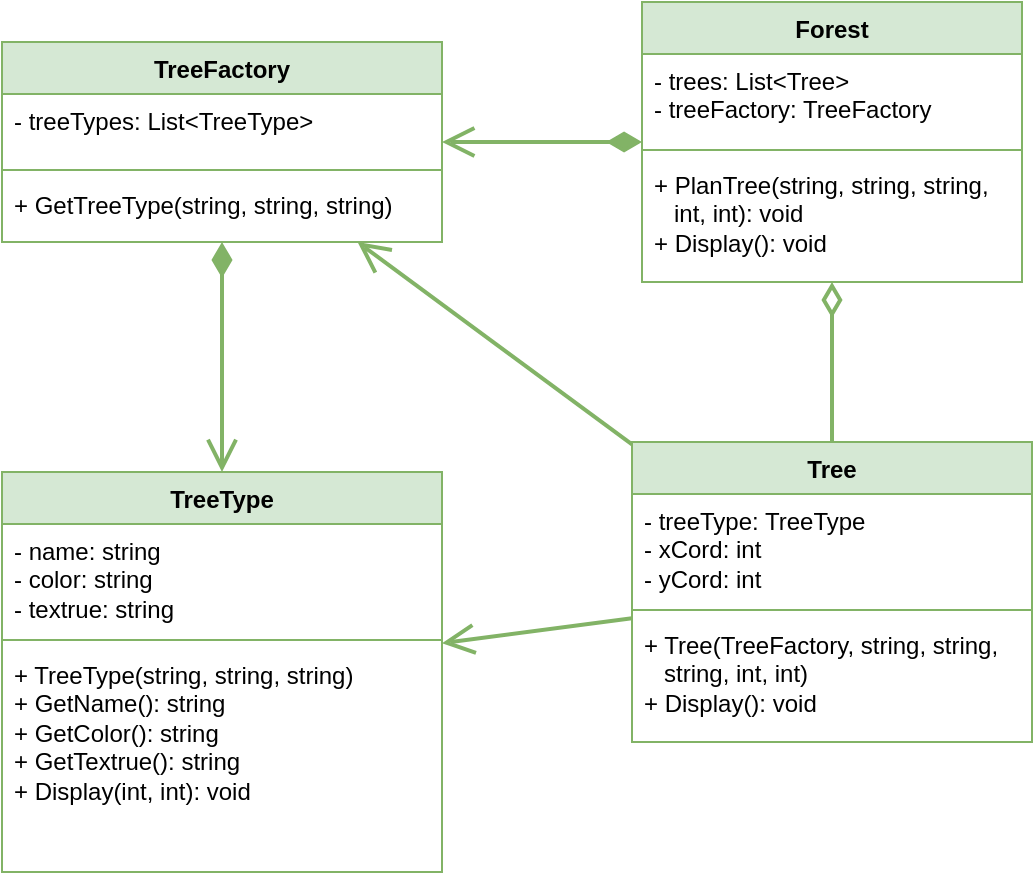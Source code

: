 <mxfile version="26.0.6">
  <diagram name="1 oldal" id="y8wP4en6W_S5uhmjR0Ii">
    <mxGraphModel dx="1551" dy="384" grid="1" gridSize="10" guides="1" tooltips="1" connect="1" arrows="1" fold="1" page="1" pageScale="1" pageWidth="827" pageHeight="1169" math="0" shadow="0">
      <root>
        <mxCell id="0" />
        <mxCell id="1" parent="0" />
        <mxCell id="sLAYlWNsPWW_obLXXQbx-9" style="rounded=0;orthogonalLoop=1;jettySize=auto;html=1;endArrow=open;endFill=0;fillColor=#d5e8d4;strokeColor=#82b366;strokeWidth=2;endSize=12;targetPerimeterSpacing=0;edgeStyle=orthogonalEdgeStyle;flowAnimation=0;shadow=0;startArrow=diamondThin;startFill=1;startSize=12;" edge="1" parent="1" source="sLAYlWNsPWW_obLXXQbx-1" target="sLAYlWNsPWW_obLXXQbx-5">
          <mxGeometry relative="1" as="geometry" />
        </mxCell>
        <mxCell id="sLAYlWNsPWW_obLXXQbx-1" value="Forest" style="swimlane;fontStyle=1;align=center;verticalAlign=top;childLayout=stackLayout;horizontal=1;startSize=26;horizontalStack=0;resizeParent=1;resizeParentMax=0;resizeLast=0;collapsible=1;marginBottom=0;whiteSpace=wrap;html=1;fillColor=#d5e8d4;strokeColor=#82b366;" vertex="1" parent="1">
          <mxGeometry x="200" y="170" width="190" height="140" as="geometry" />
        </mxCell>
        <mxCell id="sLAYlWNsPWW_obLXXQbx-2" value="- trees: List&amp;lt;Tree&amp;gt;&lt;div&gt;- treeFactory: TreeFactory&lt;br&gt;&lt;div&gt;&lt;br&gt;&lt;/div&gt;&lt;/div&gt;" style="text;strokeColor=none;fillColor=none;align=left;verticalAlign=top;spacingLeft=4;spacingRight=4;overflow=hidden;rotatable=0;points=[[0,0.5],[1,0.5]];portConstraint=eastwest;whiteSpace=wrap;html=1;" vertex="1" parent="sLAYlWNsPWW_obLXXQbx-1">
          <mxGeometry y="26" width="190" height="44" as="geometry" />
        </mxCell>
        <mxCell id="sLAYlWNsPWW_obLXXQbx-3" value="" style="line;strokeWidth=1;fillColor=none;align=left;verticalAlign=middle;spacingTop=-1;spacingLeft=3;spacingRight=3;rotatable=0;labelPosition=right;points=[];portConstraint=eastwest;strokeColor=inherit;" vertex="1" parent="sLAYlWNsPWW_obLXXQbx-1">
          <mxGeometry y="70" width="190" height="8" as="geometry" />
        </mxCell>
        <mxCell id="sLAYlWNsPWW_obLXXQbx-4" value="+ PlanTree(string, string, string,&amp;nbsp; &amp;nbsp; &amp;nbsp; &amp;nbsp;int, int): void&lt;div&gt;+ Display(): void&lt;/div&gt;" style="text;strokeColor=none;fillColor=none;align=left;verticalAlign=top;spacingLeft=4;spacingRight=4;overflow=hidden;rotatable=0;points=[[0,0.5],[1,0.5]];portConstraint=eastwest;whiteSpace=wrap;html=1;" vertex="1" parent="sLAYlWNsPWW_obLXXQbx-1">
          <mxGeometry y="78" width="190" height="62" as="geometry" />
        </mxCell>
        <mxCell id="sLAYlWNsPWW_obLXXQbx-5" value="TreeFactory" style="swimlane;fontStyle=1;align=center;verticalAlign=top;childLayout=stackLayout;horizontal=1;startSize=26;horizontalStack=0;resizeParent=1;resizeParentMax=0;resizeLast=0;collapsible=1;marginBottom=0;whiteSpace=wrap;html=1;fillColor=#d5e8d4;strokeColor=#82b366;" vertex="1" parent="1">
          <mxGeometry x="-120" y="190" width="220" height="100" as="geometry" />
        </mxCell>
        <mxCell id="sLAYlWNsPWW_obLXXQbx-6" value="&lt;div&gt;&lt;div&gt;- treeTypes: List&amp;lt;TreeType&amp;gt;&lt;/div&gt;&lt;/div&gt;" style="text;strokeColor=none;fillColor=none;align=left;verticalAlign=top;spacingLeft=4;spacingRight=4;overflow=hidden;rotatable=0;points=[[0,0.5],[1,0.5]];portConstraint=eastwest;whiteSpace=wrap;html=1;" vertex="1" parent="sLAYlWNsPWW_obLXXQbx-5">
          <mxGeometry y="26" width="220" height="34" as="geometry" />
        </mxCell>
        <mxCell id="sLAYlWNsPWW_obLXXQbx-7" value="" style="line;strokeWidth=1;fillColor=none;align=left;verticalAlign=middle;spacingTop=-1;spacingLeft=3;spacingRight=3;rotatable=0;labelPosition=right;points=[];portConstraint=eastwest;strokeColor=inherit;" vertex="1" parent="sLAYlWNsPWW_obLXXQbx-5">
          <mxGeometry y="60" width="220" height="8" as="geometry" />
        </mxCell>
        <mxCell id="sLAYlWNsPWW_obLXXQbx-8" value="+ GetTreeType(string, string, string)" style="text;strokeColor=none;fillColor=none;align=left;verticalAlign=top;spacingLeft=4;spacingRight=4;overflow=hidden;rotatable=0;points=[[0,0.5],[1,0.5]];portConstraint=eastwest;whiteSpace=wrap;html=1;" vertex="1" parent="sLAYlWNsPWW_obLXXQbx-5">
          <mxGeometry y="68" width="220" height="32" as="geometry" />
        </mxCell>
        <mxCell id="sLAYlWNsPWW_obLXXQbx-14" style="edgeStyle=orthogonalEdgeStyle;rounded=0;orthogonalLoop=1;jettySize=auto;html=1;endArrow=diamondThin;endFill=0;endSize=12;fillColor=#d5e8d4;strokeColor=#82b366;strokeWidth=2;" edge="1" parent="1" source="sLAYlWNsPWW_obLXXQbx-10" target="sLAYlWNsPWW_obLXXQbx-1">
          <mxGeometry relative="1" as="geometry" />
        </mxCell>
        <mxCell id="sLAYlWNsPWW_obLXXQbx-10" value="Tree" style="swimlane;fontStyle=1;align=center;verticalAlign=top;childLayout=stackLayout;horizontal=1;startSize=26;horizontalStack=0;resizeParent=1;resizeParentMax=0;resizeLast=0;collapsible=1;marginBottom=0;whiteSpace=wrap;html=1;fillColor=#d5e8d4;strokeColor=#82b366;" vertex="1" parent="1">
          <mxGeometry x="195" y="390" width="200" height="150" as="geometry" />
        </mxCell>
        <mxCell id="sLAYlWNsPWW_obLXXQbx-11" value="&lt;div&gt;&lt;div&gt;- treeType: TreeType&lt;/div&gt;&lt;/div&gt;&lt;div&gt;- xCord: int&lt;/div&gt;&lt;div&gt;- yCord: int&lt;/div&gt;" style="text;strokeColor=none;fillColor=none;align=left;verticalAlign=top;spacingLeft=4;spacingRight=4;overflow=hidden;rotatable=0;points=[[0,0.5],[1,0.5]];portConstraint=eastwest;whiteSpace=wrap;html=1;" vertex="1" parent="sLAYlWNsPWW_obLXXQbx-10">
          <mxGeometry y="26" width="200" height="54" as="geometry" />
        </mxCell>
        <mxCell id="sLAYlWNsPWW_obLXXQbx-12" value="" style="line;strokeWidth=1;fillColor=none;align=left;verticalAlign=middle;spacingTop=-1;spacingLeft=3;spacingRight=3;rotatable=0;labelPosition=right;points=[];portConstraint=eastwest;strokeColor=inherit;" vertex="1" parent="sLAYlWNsPWW_obLXXQbx-10">
          <mxGeometry y="80" width="200" height="8" as="geometry" />
        </mxCell>
        <mxCell id="sLAYlWNsPWW_obLXXQbx-13" value="+ Tree(TreeFactory, string, string,&amp;nbsp; &amp;nbsp; &amp;nbsp; &amp;nbsp;string, int, int)&lt;div&gt;+ Display(): void&lt;/div&gt;" style="text;strokeColor=none;fillColor=none;align=left;verticalAlign=top;spacingLeft=4;spacingRight=4;overflow=hidden;rotatable=0;points=[[0,0.5],[1,0.5]];portConstraint=eastwest;whiteSpace=wrap;html=1;" vertex="1" parent="sLAYlWNsPWW_obLXXQbx-10">
          <mxGeometry y="88" width="200" height="62" as="geometry" />
        </mxCell>
        <mxCell id="sLAYlWNsPWW_obLXXQbx-16" style="rounded=0;orthogonalLoop=1;jettySize=auto;html=1;endArrow=open;endFill=0;endSize=12;fillColor=#d5e8d4;strokeColor=#82b366;strokeWidth=2;" edge="1" parent="1" source="sLAYlWNsPWW_obLXXQbx-10" target="sLAYlWNsPWW_obLXXQbx-5">
          <mxGeometry relative="1" as="geometry">
            <mxPoint x="305" y="400" as="sourcePoint" />
            <mxPoint x="305" y="320" as="targetPoint" />
          </mxGeometry>
        </mxCell>
        <mxCell id="sLAYlWNsPWW_obLXXQbx-17" value="TreeType" style="swimlane;fontStyle=1;align=center;verticalAlign=top;childLayout=stackLayout;horizontal=1;startSize=26;horizontalStack=0;resizeParent=1;resizeParentMax=0;resizeLast=0;collapsible=1;marginBottom=0;whiteSpace=wrap;html=1;fillColor=#d5e8d4;strokeColor=#82b366;" vertex="1" parent="1">
          <mxGeometry x="-120" y="405" width="220" height="200" as="geometry" />
        </mxCell>
        <mxCell id="sLAYlWNsPWW_obLXXQbx-18" value="&lt;div&gt;&lt;div&gt;- name: string&lt;/div&gt;&lt;/div&gt;&lt;div&gt;- color: string&lt;/div&gt;&lt;div&gt;- textrue: string&lt;/div&gt;" style="text;strokeColor=none;fillColor=none;align=left;verticalAlign=top;spacingLeft=4;spacingRight=4;overflow=hidden;rotatable=0;points=[[0,0.5],[1,0.5]];portConstraint=eastwest;whiteSpace=wrap;html=1;" vertex="1" parent="sLAYlWNsPWW_obLXXQbx-17">
          <mxGeometry y="26" width="220" height="54" as="geometry" />
        </mxCell>
        <mxCell id="sLAYlWNsPWW_obLXXQbx-19" value="" style="line;strokeWidth=1;fillColor=none;align=left;verticalAlign=middle;spacingTop=-1;spacingLeft=3;spacingRight=3;rotatable=0;labelPosition=right;points=[];portConstraint=eastwest;strokeColor=inherit;" vertex="1" parent="sLAYlWNsPWW_obLXXQbx-17">
          <mxGeometry y="80" width="220" height="8" as="geometry" />
        </mxCell>
        <mxCell id="sLAYlWNsPWW_obLXXQbx-20" value="+ TreeType(string, string, string)&lt;div&gt;+ GetName(): string&lt;/div&gt;&lt;div&gt;+ GetColor(): string&lt;/div&gt;&lt;div&gt;+ GetTextrue(): string&lt;/div&gt;&lt;div&gt;+ Display(int, int): void&lt;/div&gt;" style="text;strokeColor=none;fillColor=none;align=left;verticalAlign=top;spacingLeft=4;spacingRight=4;overflow=hidden;rotatable=0;points=[[0,0.5],[1,0.5]];portConstraint=eastwest;whiteSpace=wrap;html=1;" vertex="1" parent="sLAYlWNsPWW_obLXXQbx-17">
          <mxGeometry y="88" width="220" height="112" as="geometry" />
        </mxCell>
        <mxCell id="sLAYlWNsPWW_obLXXQbx-21" style="rounded=0;orthogonalLoop=1;jettySize=auto;html=1;endArrow=open;endFill=0;fillColor=#d5e8d4;strokeColor=#82b366;strokeWidth=2;endSize=12;targetPerimeterSpacing=0;edgeStyle=orthogonalEdgeStyle;flowAnimation=0;shadow=0;startArrow=diamondThin;startFill=1;startSize=12;" edge="1" parent="1" source="sLAYlWNsPWW_obLXXQbx-5" target="sLAYlWNsPWW_obLXXQbx-17">
          <mxGeometry relative="1" as="geometry">
            <mxPoint x="210" y="250" as="sourcePoint" />
            <mxPoint x="110" y="250" as="targetPoint" />
          </mxGeometry>
        </mxCell>
        <mxCell id="sLAYlWNsPWW_obLXXQbx-22" style="rounded=0;orthogonalLoop=1;jettySize=auto;html=1;endArrow=open;endFill=0;endSize=12;fillColor=#d5e8d4;strokeColor=#82b366;strokeWidth=2;" edge="1" parent="1" source="sLAYlWNsPWW_obLXXQbx-10" target="sLAYlWNsPWW_obLXXQbx-17">
          <mxGeometry relative="1" as="geometry">
            <mxPoint x="205" y="401" as="sourcePoint" />
            <mxPoint x="68" y="300" as="targetPoint" />
          </mxGeometry>
        </mxCell>
      </root>
    </mxGraphModel>
  </diagram>
</mxfile>
